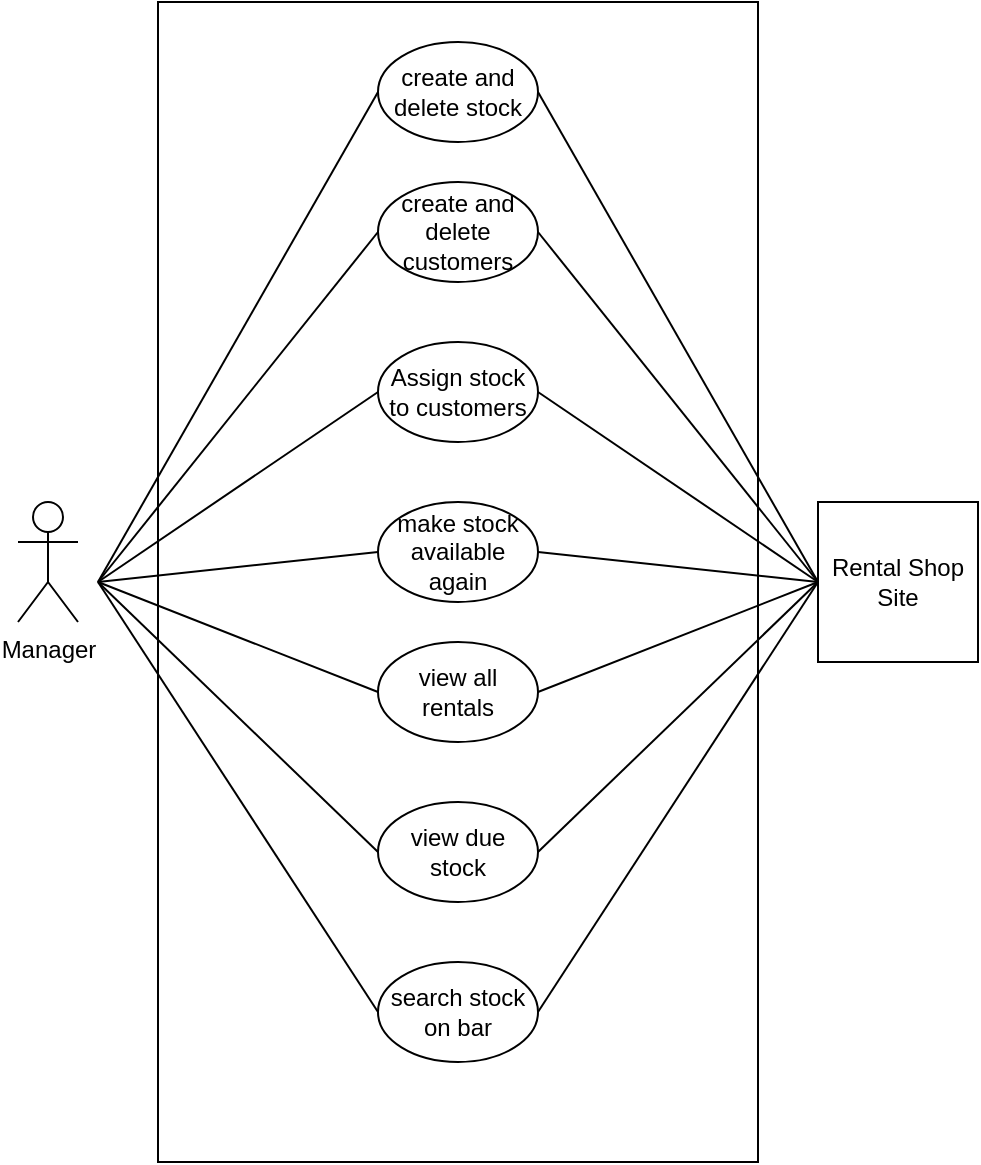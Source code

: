 <mxfile version="10.7.1" type="device"><diagram id="aZINRkpRiKiM8N3-ol4h" name="Page-1"><mxGraphModel dx="1263" dy="647" grid="1" gridSize="10" guides="1" tooltips="1" connect="1" arrows="1" fold="1" page="1" pageScale="1" pageWidth="827" pageHeight="1169" math="0" shadow="0"><root><mxCell id="0"/><mxCell id="1" parent="0"/><mxCell id="5Lv2OxS7INswAyJTA0M2-9" value="" style="rounded=0;whiteSpace=wrap;html=1;" vertex="1" parent="1"><mxGeometry x="190" y="50" width="300" height="580" as="geometry"/></mxCell><mxCell id="CANOnqM1nTvegqYAU0K9-1" value="Manager" style="shape=umlActor;verticalLabelPosition=bottom;labelBackgroundColor=#ffffff;verticalAlign=top;html=1;outlineConnect=0;" parent="1" vertex="1"><mxGeometry x="120" y="300" width="30" height="60" as="geometry"/></mxCell><mxCell id="CANOnqM1nTvegqYAU0K9-3" value="Rental Shop Site" style="whiteSpace=wrap;html=1;aspect=fixed;" parent="1" vertex="1"><mxGeometry x="520" y="300" width="80" height="80" as="geometry"/></mxCell><mxCell id="CANOnqM1nTvegqYAU0K9-4" value="create and delete stock" style="ellipse;whiteSpace=wrap;html=1;" parent="1" vertex="1"><mxGeometry x="300" y="70" width="80" height="50" as="geometry"/></mxCell><mxCell id="CANOnqM1nTvegqYAU0K9-7" value="create and delete customers" style="ellipse;whiteSpace=wrap;html=1;" parent="1" vertex="1"><mxGeometry x="300" y="140" width="80" height="50" as="geometry"/></mxCell><mxCell id="CANOnqM1nTvegqYAU0K9-8" value="Assign stock to customers" style="ellipse;whiteSpace=wrap;html=1;" parent="1" vertex="1"><mxGeometry x="300" y="220" width="80" height="50" as="geometry"/></mxCell><mxCell id="CANOnqM1nTvegqYAU0K9-9" value="make stock available again" style="ellipse;whiteSpace=wrap;html=1;" parent="1" vertex="1"><mxGeometry x="300" y="300" width="80" height="50" as="geometry"/></mxCell><mxCell id="CANOnqM1nTvegqYAU0K9-10" value="view all rentals" style="ellipse;whiteSpace=wrap;html=1;" parent="1" vertex="1"><mxGeometry x="300" y="370" width="80" height="50" as="geometry"/></mxCell><mxCell id="CANOnqM1nTvegqYAU0K9-14" value="" style="endArrow=none;html=1;entryX=0;entryY=0.5;entryDx=0;entryDy=0;" parent="1" target="CANOnqM1nTvegqYAU0K9-4" edge="1"><mxGeometry width="50" height="50" relative="1" as="geometry"><mxPoint x="160" y="340" as="sourcePoint"/><mxPoint x="220" y="165" as="targetPoint"/></mxGeometry></mxCell><mxCell id="CANOnqM1nTvegqYAU0K9-15" value="" style="endArrow=none;html=1;entryX=0;entryY=0.5;entryDx=0;entryDy=0;" parent="1" target="CANOnqM1nTvegqYAU0K9-7" edge="1"><mxGeometry width="50" height="50" relative="1" as="geometry"><mxPoint x="160" y="340" as="sourcePoint"/><mxPoint x="230" y="185" as="targetPoint"/></mxGeometry></mxCell><mxCell id="CANOnqM1nTvegqYAU0K9-16" value="" style="endArrow=none;html=1;entryX=0;entryY=0.5;entryDx=0;entryDy=0;" parent="1" target="CANOnqM1nTvegqYAU0K9-8" edge="1"><mxGeometry width="50" height="50" relative="1" as="geometry"><mxPoint x="160" y="340" as="sourcePoint"/><mxPoint x="160" y="460" as="targetPoint"/></mxGeometry></mxCell><mxCell id="CANOnqM1nTvegqYAU0K9-17" value="" style="endArrow=none;html=1;entryX=0;entryY=0.5;entryDx=0;entryDy=0;" parent="1" target="CANOnqM1nTvegqYAU0K9-9" edge="1"><mxGeometry width="50" height="50" relative="1" as="geometry"><mxPoint x="160" y="340" as="sourcePoint"/><mxPoint x="160" y="460" as="targetPoint"/></mxGeometry></mxCell><mxCell id="CANOnqM1nTvegqYAU0K9-18" value="" style="endArrow=none;html=1;entryX=0;entryY=0.5;entryDx=0;entryDy=0;" parent="1" target="CANOnqM1nTvegqYAU0K9-10" edge="1"><mxGeometry width="50" height="50" relative="1" as="geometry"><mxPoint x="160" y="340" as="sourcePoint"/><mxPoint x="160" y="460" as="targetPoint"/></mxGeometry></mxCell><mxCell id="CANOnqM1nTvegqYAU0K9-19" value="" style="endArrow=none;html=1;entryX=0;entryY=0.5;entryDx=0;entryDy=0;exitX=1;exitY=0.5;exitDx=0;exitDy=0;" parent="1" source="CANOnqM1nTvegqYAU0K9-4" target="CANOnqM1nTvegqYAU0K9-3" edge="1"><mxGeometry width="50" height="50" relative="1" as="geometry"><mxPoint x="110" y="510" as="sourcePoint"/><mxPoint x="160" y="460" as="targetPoint"/></mxGeometry></mxCell><mxCell id="CANOnqM1nTvegqYAU0K9-20" value="" style="endArrow=none;html=1;entryX=0;entryY=0.5;entryDx=0;entryDy=0;exitX=1;exitY=0.5;exitDx=0;exitDy=0;" parent="1" source="CANOnqM1nTvegqYAU0K9-7" target="CANOnqM1nTvegqYAU0K9-3" edge="1"><mxGeometry width="50" height="50" relative="1" as="geometry"><mxPoint x="110" y="510" as="sourcePoint"/><mxPoint x="160" y="460" as="targetPoint"/></mxGeometry></mxCell><mxCell id="CANOnqM1nTvegqYAU0K9-21" value="" style="endArrow=none;html=1;exitX=1;exitY=0.5;exitDx=0;exitDy=0;entryX=0;entryY=0.5;entryDx=0;entryDy=0;" parent="1" source="CANOnqM1nTvegqYAU0K9-8" edge="1" target="CANOnqM1nTvegqYAU0K9-3"><mxGeometry width="50" height="50" relative="1" as="geometry"><mxPoint x="110" y="510" as="sourcePoint"/><mxPoint x="520" y="210" as="targetPoint"/></mxGeometry></mxCell><mxCell id="CANOnqM1nTvegqYAU0K9-22" value="" style="endArrow=none;html=1;entryX=0;entryY=0.5;entryDx=0;entryDy=0;exitX=1;exitY=0.5;exitDx=0;exitDy=0;" parent="1" source="CANOnqM1nTvegqYAU0K9-9" target="CANOnqM1nTvegqYAU0K9-3" edge="1"><mxGeometry width="50" height="50" relative="1" as="geometry"><mxPoint x="110" y="510" as="sourcePoint"/><mxPoint x="160" y="460" as="targetPoint"/></mxGeometry></mxCell><mxCell id="CANOnqM1nTvegqYAU0K9-23" value="" style="endArrow=none;html=1;entryX=0;entryY=0.5;entryDx=0;entryDy=0;exitX=1;exitY=0.5;exitDx=0;exitDy=0;" parent="1" source="CANOnqM1nTvegqYAU0K9-10" target="CANOnqM1nTvegqYAU0K9-3" edge="1"><mxGeometry width="50" height="50" relative="1" as="geometry"><mxPoint x="110" y="510" as="sourcePoint"/><mxPoint x="160" y="460" as="targetPoint"/></mxGeometry></mxCell><mxCell id="5Lv2OxS7INswAyJTA0M2-2" value="search stock on bar" style="ellipse;whiteSpace=wrap;html=1;" vertex="1" parent="1"><mxGeometry x="300" y="530" width="80" height="50" as="geometry"/></mxCell><mxCell id="5Lv2OxS7INswAyJTA0M2-3" value="view due stock" style="ellipse;whiteSpace=wrap;html=1;" vertex="1" parent="1"><mxGeometry x="300" y="450" width="80" height="50" as="geometry"/></mxCell><mxCell id="5Lv2OxS7INswAyJTA0M2-4" value="" style="endArrow=none;html=1;entryX=0;entryY=0.5;entryDx=0;entryDy=0;" edge="1" parent="1" target="5Lv2OxS7INswAyJTA0M2-3"><mxGeometry width="50" height="50" relative="1" as="geometry"><mxPoint x="160" y="340" as="sourcePoint"/><mxPoint x="160" y="600" as="targetPoint"/></mxGeometry></mxCell><mxCell id="5Lv2OxS7INswAyJTA0M2-5" value="" style="endArrow=none;html=1;entryX=0;entryY=0.5;entryDx=0;entryDy=0;" edge="1" parent="1" target="5Lv2OxS7INswAyJTA0M2-2"><mxGeometry width="50" height="50" relative="1" as="geometry"><mxPoint x="160" y="340" as="sourcePoint"/><mxPoint x="160" y="600" as="targetPoint"/></mxGeometry></mxCell><mxCell id="5Lv2OxS7INswAyJTA0M2-6" value="" style="endArrow=none;html=1;exitX=1;exitY=0.5;exitDx=0;exitDy=0;" edge="1" parent="1" source="5Lv2OxS7INswAyJTA0M2-3"><mxGeometry width="50" height="50" relative="1" as="geometry"><mxPoint x="110" y="650" as="sourcePoint"/><mxPoint x="520" y="340" as="targetPoint"/></mxGeometry></mxCell><mxCell id="5Lv2OxS7INswAyJTA0M2-7" value="" style="endArrow=none;html=1;exitX=1;exitY=0.5;exitDx=0;exitDy=0;" edge="1" parent="1" source="5Lv2OxS7INswAyJTA0M2-2"><mxGeometry width="50" height="50" relative="1" as="geometry"><mxPoint x="110" y="650" as="sourcePoint"/><mxPoint x="520" y="340" as="targetPoint"/></mxGeometry></mxCell></root></mxGraphModel></diagram></mxfile>